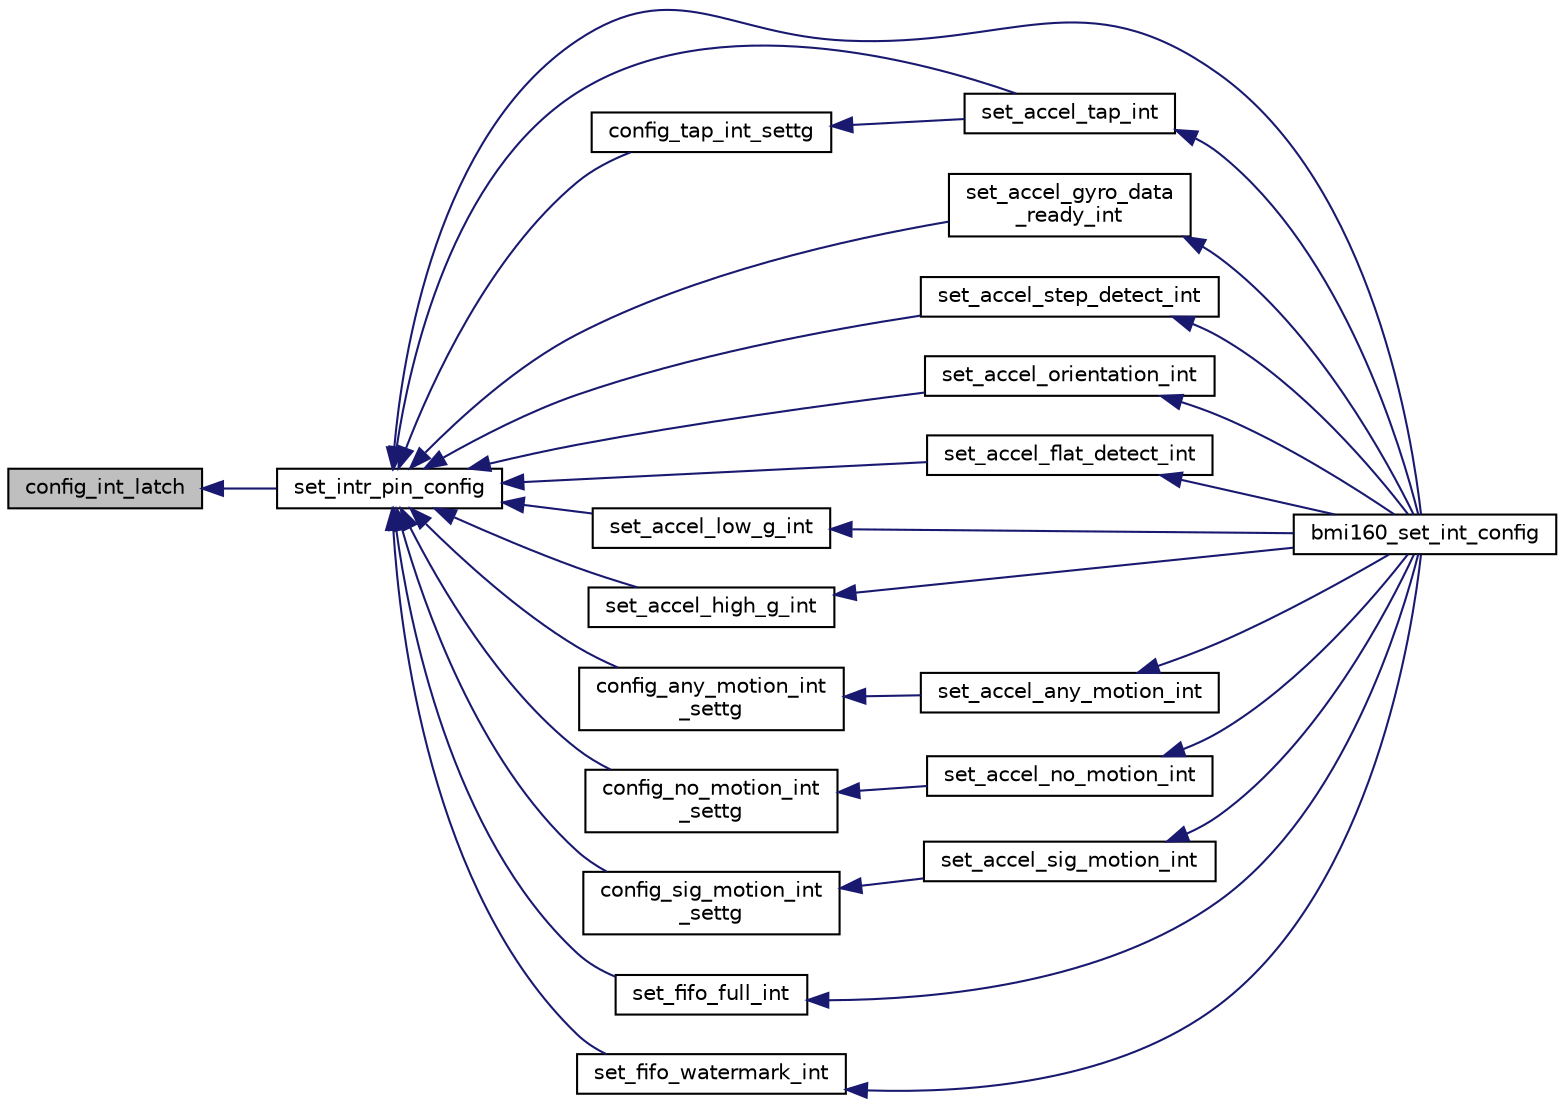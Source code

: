 digraph "config_int_latch"
{
  edge [fontname="Helvetica",fontsize="10",labelfontname="Helvetica",labelfontsize="10"];
  node [fontname="Helvetica",fontsize="10",shape=record];
  rankdir="LR";
  Node1 [label="config_int_latch",height=0.2,width=0.4,color="black", fillcolor="grey75", style="filled", fontcolor="black"];
  Node1 -> Node2 [dir="back",color="midnightblue",fontsize="10",style="solid",fontname="Helvetica"];
  Node2 [label="set_intr_pin_config",height=0.2,width=0.4,color="black", fillcolor="white", style="filled",URL="$bmi160_8c.html#ac8c8fb9cab8826a3dd5da5f1caff0be6",tooltip="This API configures the pins to fire the interrupt signal when it occurs. "];
  Node2 -> Node3 [dir="back",color="midnightblue",fontsize="10",style="solid",fontname="Helvetica"];
  Node3 [label="bmi160_set_int_config",height=0.2,width=0.4,color="black", fillcolor="white", style="filled",URL="$bmi160_8h.html#a62ebd142768bea09f93ab63786dc3cca",tooltip="This API configures the necessary interrupt based on the user settings in the bmi160_int_settg struct..."];
  Node2 -> Node4 [dir="back",color="midnightblue",fontsize="10",style="solid",fontname="Helvetica"];
  Node4 [label="set_accel_tap_int",height=0.2,width=0.4,color="black", fillcolor="white", style="filled",URL="$bmi160_8c.html#a105ca9bc6765fbffd4d2c60d086d375a",tooltip="This API sets tap interrupts.Interrupt is fired when tap movements happen. "];
  Node4 -> Node3 [dir="back",color="midnightblue",fontsize="10",style="solid",fontname="Helvetica"];
  Node2 -> Node5 [dir="back",color="midnightblue",fontsize="10",style="solid",fontname="Helvetica"];
  Node5 [label="set_accel_gyro_data\l_ready_int",height=0.2,width=0.4,color="black", fillcolor="white", style="filled",URL="$bmi160_8c.html#aee4499d305c7b332e8952621fc6eb02b",tooltip="This API sets the data ready interrupt for both accel and gyro. This interrupt occurs when new accel ..."];
  Node5 -> Node3 [dir="back",color="midnightblue",fontsize="10",style="solid",fontname="Helvetica"];
  Node2 -> Node6 [dir="back",color="midnightblue",fontsize="10",style="solid",fontname="Helvetica"];
  Node6 [label="set_accel_step_detect_int",height=0.2,width=0.4,color="black", fillcolor="white", style="filled",URL="$bmi160_8c.html#ad70dee7d49c9b9c36261505cbd944a67",tooltip="This API sets the step detection interrupt.This interrupt occurs when the single step causes accel va..."];
  Node6 -> Node3 [dir="back",color="midnightblue",fontsize="10",style="solid",fontname="Helvetica"];
  Node2 -> Node7 [dir="back",color="midnightblue",fontsize="10",style="solid",fontname="Helvetica"];
  Node7 [label="set_accel_orientation_int",height=0.2,width=0.4,color="black", fillcolor="white", style="filled",URL="$bmi160_8c.html#a92083d81c82d0fbeb24a80474bd42ddb",tooltip="This API sets the orientation interrupt of the sensor.This interrupt occurs when there is orientation..."];
  Node7 -> Node3 [dir="back",color="midnightblue",fontsize="10",style="solid",fontname="Helvetica"];
  Node2 -> Node8 [dir="back",color="midnightblue",fontsize="10",style="solid",fontname="Helvetica"];
  Node8 [label="set_accel_flat_detect_int",height=0.2,width=0.4,color="black", fillcolor="white", style="filled",URL="$bmi160_8c.html#a08101eee1d12bf8d9eab1fb674b2fd99",tooltip="This API sets the flat interrupt of the sensor.This interrupt occurs in case of flat orientation..."];
  Node8 -> Node3 [dir="back",color="midnightblue",fontsize="10",style="solid",fontname="Helvetica"];
  Node2 -> Node9 [dir="back",color="midnightblue",fontsize="10",style="solid",fontname="Helvetica"];
  Node9 [label="set_accel_low_g_int",height=0.2,width=0.4,color="black", fillcolor="white", style="filled",URL="$bmi160_8c.html#a7b3427b603eabe1248b3330afdfa8677",tooltip="This API sets the low-g interrupt of the sensor.This interrupt occurs during free-fall. "];
  Node9 -> Node3 [dir="back",color="midnightblue",fontsize="10",style="solid",fontname="Helvetica"];
  Node2 -> Node10 [dir="back",color="midnightblue",fontsize="10",style="solid",fontname="Helvetica"];
  Node10 [label="set_accel_high_g_int",height=0.2,width=0.4,color="black", fillcolor="white", style="filled",URL="$bmi160_8c.html#acab0b26630427f3ee6d0374404bfc280",tooltip="This API sets the high-g interrupt of the sensor.The interrupt occurs if the absolute value of accele..."];
  Node10 -> Node3 [dir="back",color="midnightblue",fontsize="10",style="solid",fontname="Helvetica"];
  Node2 -> Node11 [dir="back",color="midnightblue",fontsize="10",style="solid",fontname="Helvetica"];
  Node11 [label="config_any_motion_int\l_settg",height=0.2,width=0.4,color="black", fillcolor="white", style="filled",URL="$bmi160_8c.html#a1033718a3595b55f682916d0058172fb",tooltip="This API configure necessary setting of any-motion interrupt. "];
  Node11 -> Node12 [dir="back",color="midnightblue",fontsize="10",style="solid",fontname="Helvetica"];
  Node12 [label="set_accel_any_motion_int",height=0.2,width=0.4,color="black", fillcolor="white", style="filled",URL="$bmi160_8c.html#ad7da9617be15890e9deb9895241782e3",tooltip="This API sets the any-motion interrupt of the sensor. This interrupt occurs when accel values exceeds..."];
  Node12 -> Node3 [dir="back",color="midnightblue",fontsize="10",style="solid",fontname="Helvetica"];
  Node2 -> Node13 [dir="back",color="midnightblue",fontsize="10",style="solid",fontname="Helvetica"];
  Node13 [label="config_no_motion_int\l_settg",height=0.2,width=0.4,color="black", fillcolor="white", style="filled",URL="$bmi160_8c.html#a0dbb00706ea1bbdbdd8c24545fabd648",tooltip="This API configure the interrupt PIN setting for no motion/slow motion interrupt. ..."];
  Node13 -> Node14 [dir="back",color="midnightblue",fontsize="10",style="solid",fontname="Helvetica"];
  Node14 [label="set_accel_no_motion_int",height=0.2,width=0.4,color="black", fillcolor="white", style="filled",URL="$bmi160_8c.html#ae276c8f2eb45b1088d65e92533ef8de1",tooltip="This API sets the no motion/slow motion interrupt of the sensor. Slow motion is similar to any motion..."];
  Node14 -> Node3 [dir="back",color="midnightblue",fontsize="10",style="solid",fontname="Helvetica"];
  Node2 -> Node15 [dir="back",color="midnightblue",fontsize="10",style="solid",fontname="Helvetica"];
  Node15 [label="config_sig_motion_int\l_settg",height=0.2,width=0.4,color="black", fillcolor="white", style="filled",URL="$bmi160_8c.html#a09e53f1ce6505ad749fcf93d339113fd",tooltip="This API configure the interrupt PIN setting for significant motion interrupt. "];
  Node15 -> Node16 [dir="back",color="midnightblue",fontsize="10",style="solid",fontname="Helvetica"];
  Node16 [label="set_accel_sig_motion_int",height=0.2,width=0.4,color="black", fillcolor="white", style="filled",URL="$bmi160_8c.html#a8a544220e2835a299e6d814f618c5127",tooltip="This API sets the significant motion interrupt of the sensor.This interrupt occurs when there is chan..."];
  Node16 -> Node3 [dir="back",color="midnightblue",fontsize="10",style="solid",fontname="Helvetica"];
  Node2 -> Node17 [dir="back",color="midnightblue",fontsize="10",style="solid",fontname="Helvetica"];
  Node17 [label="config_tap_int_settg",height=0.2,width=0.4,color="black", fillcolor="white", style="filled",URL="$bmi160_8c.html#a82f508e5883ca380ed6386cde67e230c",tooltip="This API configure the interrupt PIN setting for tap interrupt. "];
  Node17 -> Node4 [dir="back",color="midnightblue",fontsize="10",style="solid",fontname="Helvetica"];
  Node2 -> Node18 [dir="back",color="midnightblue",fontsize="10",style="solid",fontname="Helvetica"];
  Node18 [label="set_fifo_full_int",height=0.2,width=0.4,color="black", fillcolor="white", style="filled",URL="$bmi160_8c.html#aa16181d956a64276583c952a3a0875c8",tooltip="This API sets FIFO full interrupt of the sensor.This interrupt occurs when the FIFO is full and the n..."];
  Node18 -> Node3 [dir="back",color="midnightblue",fontsize="10",style="solid",fontname="Helvetica"];
  Node2 -> Node19 [dir="back",color="midnightblue",fontsize="10",style="solid",fontname="Helvetica"];
  Node19 [label="set_fifo_watermark_int",height=0.2,width=0.4,color="black", fillcolor="white", style="filled",URL="$bmi160_8c.html#ad4c08666fdb49c6e4027b1b4d2c27805",tooltip="This API sets FIFO watermark interrupt of the sensor.The FIFO watermark interrupt is fired..."];
  Node19 -> Node3 [dir="back",color="midnightblue",fontsize="10",style="solid",fontname="Helvetica"];
}
